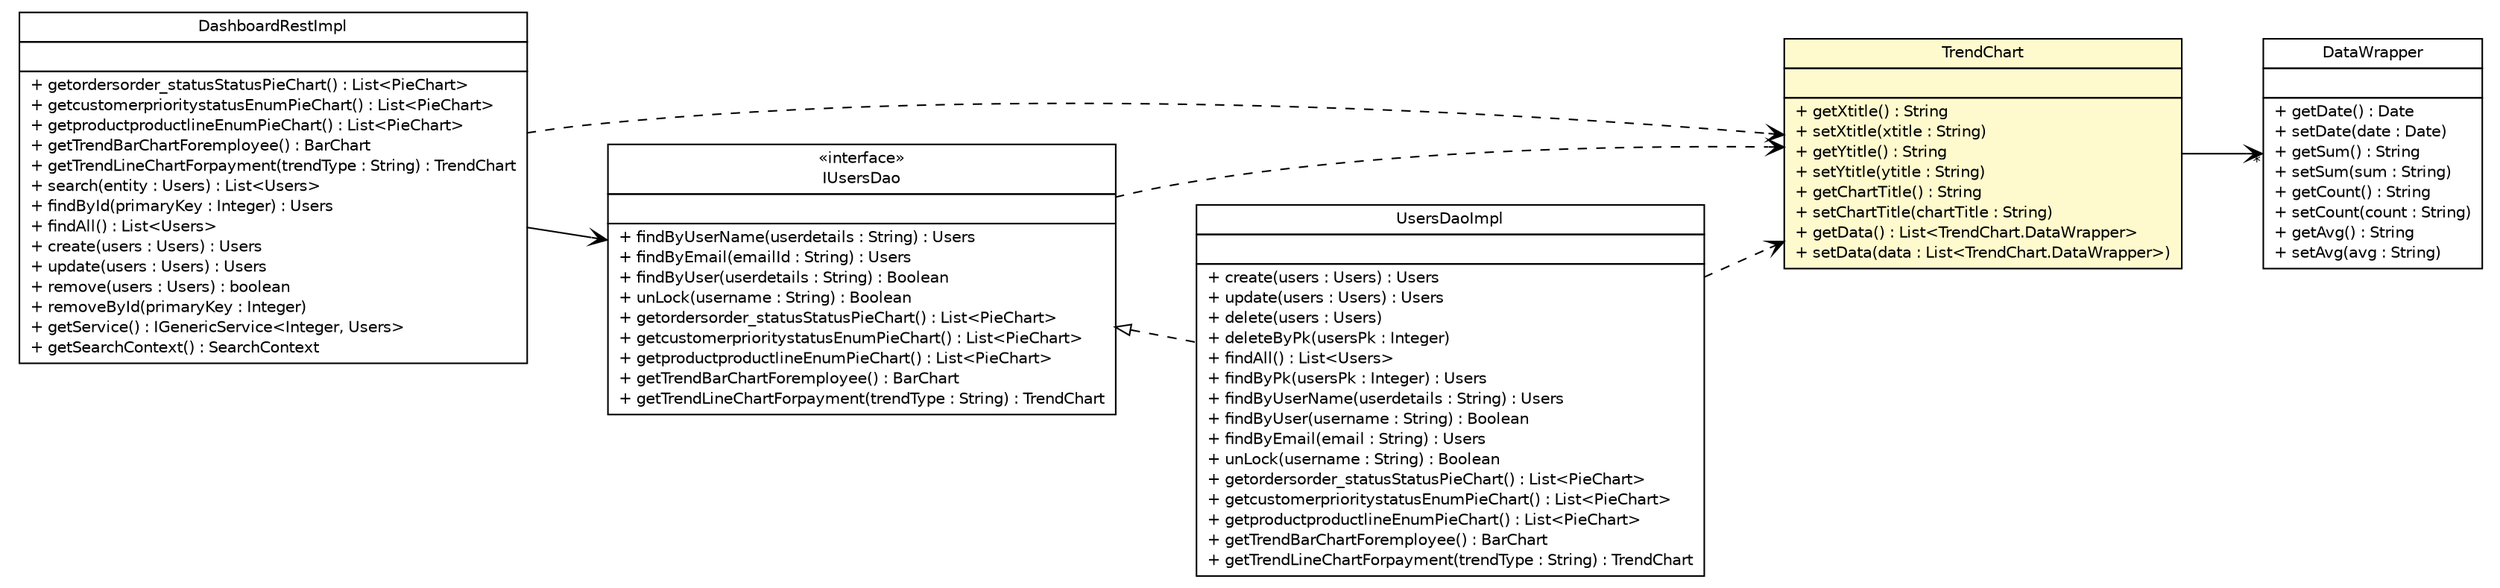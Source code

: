 #!/usr/local/bin/dot
#
# Class diagram 
# Generated by UMLGraph version 5.1 (http://www.umlgraph.org/)
#

digraph G {
	edge [fontname="Helvetica",fontsize=10,labelfontname="Helvetica",labelfontsize=10];
	node [fontname="Helvetica",fontsize=10,shape=plaintext];
	nodesep=0.25;
	ranksep=0.5;
	rankdir=LR;
	// com.inn.headstartdemo.rest.impl.DashboardRestImpl
	c52176 [label=<<table title="com.inn.headstartdemo.rest.impl.DashboardRestImpl" border="0" cellborder="1" cellspacing="0" cellpadding="2" port="p" href="../rest/impl/DashboardRestImpl.html">
		<tr><td><table border="0" cellspacing="0" cellpadding="1">
<tr><td align="center" balign="center"> DashboardRestImpl </td></tr>
		</table></td></tr>
		<tr><td><table border="0" cellspacing="0" cellpadding="1">
<tr><td align="left" balign="left">  </td></tr>
		</table></td></tr>
		<tr><td><table border="0" cellspacing="0" cellpadding="1">
<tr><td align="left" balign="left"> + getordersorder_statusStatusPieChart() : List&lt;PieChart&gt; </td></tr>
<tr><td align="left" balign="left"> + getcustomerprioritystatusEnumPieChart() : List&lt;PieChart&gt; </td></tr>
<tr><td align="left" balign="left"> + getproductproductlineEnumPieChart() : List&lt;PieChart&gt; </td></tr>
<tr><td align="left" balign="left"> + getTrendBarChartForemployee() : BarChart </td></tr>
<tr><td align="left" balign="left"> + getTrendLineChartForpayment(trendType : String) : TrendChart </td></tr>
<tr><td align="left" balign="left"> + search(entity : Users) : List&lt;Users&gt; </td></tr>
<tr><td align="left" balign="left"> + findById(primaryKey : Integer) : Users </td></tr>
<tr><td align="left" balign="left"> + findAll() : List&lt;Users&gt; </td></tr>
<tr><td align="left" balign="left"> + create(users : Users) : Users </td></tr>
<tr><td align="left" balign="left"> + update(users : Users) : Users </td></tr>
<tr><td align="left" balign="left"> + remove(users : Users) : boolean </td></tr>
<tr><td align="left" balign="left"> + removeById(primaryKey : Integer) </td></tr>
<tr><td align="left" balign="left"> + getService() : IGenericService&lt;Integer, Users&gt; </td></tr>
<tr><td align="left" balign="left"> + getSearchContext() : SearchContext </td></tr>
		</table></td></tr>
		</table>>, fontname="Helvetica", fontcolor="black", fontsize=10.0];
	// com.inn.headstartdemo.utils.TrendChart
	c52216 [label=<<table title="com.inn.headstartdemo.utils.TrendChart" border="0" cellborder="1" cellspacing="0" cellpadding="2" port="p" bgcolor="lemonChiffon" href="./TrendChart.html">
		<tr><td><table border="0" cellspacing="0" cellpadding="1">
<tr><td align="center" balign="center"> TrendChart </td></tr>
		</table></td></tr>
		<tr><td><table border="0" cellspacing="0" cellpadding="1">
<tr><td align="left" balign="left">  </td></tr>
		</table></td></tr>
		<tr><td><table border="0" cellspacing="0" cellpadding="1">
<tr><td align="left" balign="left"> + getXtitle() : String </td></tr>
<tr><td align="left" balign="left"> + setXtitle(xtitle : String) </td></tr>
<tr><td align="left" balign="left"> + getYtitle() : String </td></tr>
<tr><td align="left" balign="left"> + setYtitle(ytitle : String) </td></tr>
<tr><td align="left" balign="left"> + getChartTitle() : String </td></tr>
<tr><td align="left" balign="left"> + setChartTitle(chartTitle : String) </td></tr>
<tr><td align="left" balign="left"> + getData() : List&lt;TrendChart.DataWrapper&gt; </td></tr>
<tr><td align="left" balign="left"> + setData(data : List&lt;TrendChart.DataWrapper&gt;) </td></tr>
		</table></td></tr>
		</table>>, fontname="Helvetica", fontcolor="black", fontsize=10.0];
	// com.inn.headstartdemo.utils.TrendChart.DataWrapper
	c52217 [label=<<table title="com.inn.headstartdemo.utils.TrendChart.DataWrapper" border="0" cellborder="1" cellspacing="0" cellpadding="2" port="p" href="./TrendChart.DataWrapper.html">
		<tr><td><table border="0" cellspacing="0" cellpadding="1">
<tr><td align="center" balign="center"> DataWrapper </td></tr>
		</table></td></tr>
		<tr><td><table border="0" cellspacing="0" cellpadding="1">
<tr><td align="left" balign="left">  </td></tr>
		</table></td></tr>
		<tr><td><table border="0" cellspacing="0" cellpadding="1">
<tr><td align="left" balign="left"> + getDate() : Date </td></tr>
<tr><td align="left" balign="left"> + setDate(date : Date) </td></tr>
<tr><td align="left" balign="left"> + getSum() : String </td></tr>
<tr><td align="left" balign="left"> + setSum(sum : String) </td></tr>
<tr><td align="left" balign="left"> + getCount() : String </td></tr>
<tr><td align="left" balign="left"> + setCount(count : String) </td></tr>
<tr><td align="left" balign="left"> + getAvg() : String </td></tr>
<tr><td align="left" balign="left"> + setAvg(avg : String) </td></tr>
		</table></td></tr>
		</table>>, fontname="Helvetica", fontcolor="black", fontsize=10.0];
	// com.inn.headstartdemo.dao.IUsersDao
	c52260 [label=<<table title="com.inn.headstartdemo.dao.IUsersDao" border="0" cellborder="1" cellspacing="0" cellpadding="2" port="p" href="../dao/IUsersDao.html">
		<tr><td><table border="0" cellspacing="0" cellpadding="1">
<tr><td align="center" balign="center"> &#171;interface&#187; </td></tr>
<tr><td align="center" balign="center"> IUsersDao </td></tr>
		</table></td></tr>
		<tr><td><table border="0" cellspacing="0" cellpadding="1">
<tr><td align="left" balign="left">  </td></tr>
		</table></td></tr>
		<tr><td><table border="0" cellspacing="0" cellpadding="1">
<tr><td align="left" balign="left"> + findByUserName(userdetails : String) : Users </td></tr>
<tr><td align="left" balign="left"> + findByEmail(emailId : String) : Users </td></tr>
<tr><td align="left" balign="left"> + findByUser(userdetails : String) : Boolean </td></tr>
<tr><td align="left" balign="left"> + unLock(username : String) : Boolean </td></tr>
<tr><td align="left" balign="left"> + getordersorder_statusStatusPieChart() : List&lt;PieChart&gt; </td></tr>
<tr><td align="left" balign="left"> + getcustomerprioritystatusEnumPieChart() : List&lt;PieChart&gt; </td></tr>
<tr><td align="left" balign="left"> + getproductproductlineEnumPieChart() : List&lt;PieChart&gt; </td></tr>
<tr><td align="left" balign="left"> + getTrendBarChartForemployee() : BarChart </td></tr>
<tr><td align="left" balign="left"> + getTrendLineChartForpayment(trendType : String) : TrendChart </td></tr>
		</table></td></tr>
		</table>>, fontname="Helvetica", fontcolor="black", fontsize=10.0];
	// com.inn.headstartdemo.dao.impl.UsersDaoImpl
	c52281 [label=<<table title="com.inn.headstartdemo.dao.impl.UsersDaoImpl" border="0" cellborder="1" cellspacing="0" cellpadding="2" port="p" href="../dao/impl/UsersDaoImpl.html">
		<tr><td><table border="0" cellspacing="0" cellpadding="1">
<tr><td align="center" balign="center"> UsersDaoImpl </td></tr>
		</table></td></tr>
		<tr><td><table border="0" cellspacing="0" cellpadding="1">
<tr><td align="left" balign="left">  </td></tr>
		</table></td></tr>
		<tr><td><table border="0" cellspacing="0" cellpadding="1">
<tr><td align="left" balign="left"> + create(users : Users) : Users </td></tr>
<tr><td align="left" balign="left"> + update(users : Users) : Users </td></tr>
<tr><td align="left" balign="left"> + delete(users : Users) </td></tr>
<tr><td align="left" balign="left"> + deleteByPk(usersPk : Integer) </td></tr>
<tr><td align="left" balign="left"> + findAll() : List&lt;Users&gt; </td></tr>
<tr><td align="left" balign="left"> + findByPk(usersPk : Integer) : Users </td></tr>
<tr><td align="left" balign="left"> + findByUserName(userdetails : String) : Users </td></tr>
<tr><td align="left" balign="left"> + findByUser(username : String) : Boolean </td></tr>
<tr><td align="left" balign="left"> + findByEmail(email : String) : Users </td></tr>
<tr><td align="left" balign="left"> + unLock(username : String) : Boolean </td></tr>
<tr><td align="left" balign="left"> + getordersorder_statusStatusPieChart() : List&lt;PieChart&gt; </td></tr>
<tr><td align="left" balign="left"> + getcustomerprioritystatusEnumPieChart() : List&lt;PieChart&gt; </td></tr>
<tr><td align="left" balign="left"> + getproductproductlineEnumPieChart() : List&lt;PieChart&gt; </td></tr>
<tr><td align="left" balign="left"> + getTrendBarChartForemployee() : BarChart </td></tr>
<tr><td align="left" balign="left"> + getTrendLineChartForpayment(trendType : String) : TrendChart </td></tr>
		</table></td></tr>
		</table>>, fontname="Helvetica", fontcolor="black", fontsize=10.0];
	//com.inn.headstartdemo.dao.impl.UsersDaoImpl implements com.inn.headstartdemo.dao.IUsersDao
	c52260:p -> c52281:p [dir=back,arrowtail=empty,style=dashed];
	// com.inn.headstartdemo.rest.impl.DashboardRestImpl NAVASSOC com.inn.headstartdemo.dao.IUsersDao
	c52176:p -> c52260:p [taillabel="", label="", headlabel="", fontname="Helvetica", fontcolor="black", fontsize=10.0, color="black", arrowhead=open];
	// com.inn.headstartdemo.utils.TrendChart NAVASSOC com.inn.headstartdemo.utils.TrendChart.DataWrapper
	c52216:p -> c52217:p [taillabel="", label="", headlabel="*", fontname="Helvetica", fontcolor="black", fontsize=10.0, color="black", arrowhead=open];
	// com.inn.headstartdemo.rest.impl.DashboardRestImpl DEPEND com.inn.headstartdemo.utils.TrendChart
	c52176:p -> c52216:p [taillabel="", label="", headlabel="", fontname="Helvetica", fontcolor="black", fontsize=10.0, color="black", arrowhead=open, style=dashed];
	// com.inn.headstartdemo.dao.IUsersDao DEPEND com.inn.headstartdemo.utils.TrendChart
	c52260:p -> c52216:p [taillabel="", label="", headlabel="", fontname="Helvetica", fontcolor="black", fontsize=10.0, color="black", arrowhead=open, style=dashed];
	// com.inn.headstartdemo.dao.impl.UsersDaoImpl DEPEND com.inn.headstartdemo.utils.TrendChart
	c52281:p -> c52216:p [taillabel="", label="", headlabel="", fontname="Helvetica", fontcolor="black", fontsize=10.0, color="black", arrowhead=open, style=dashed];
}

